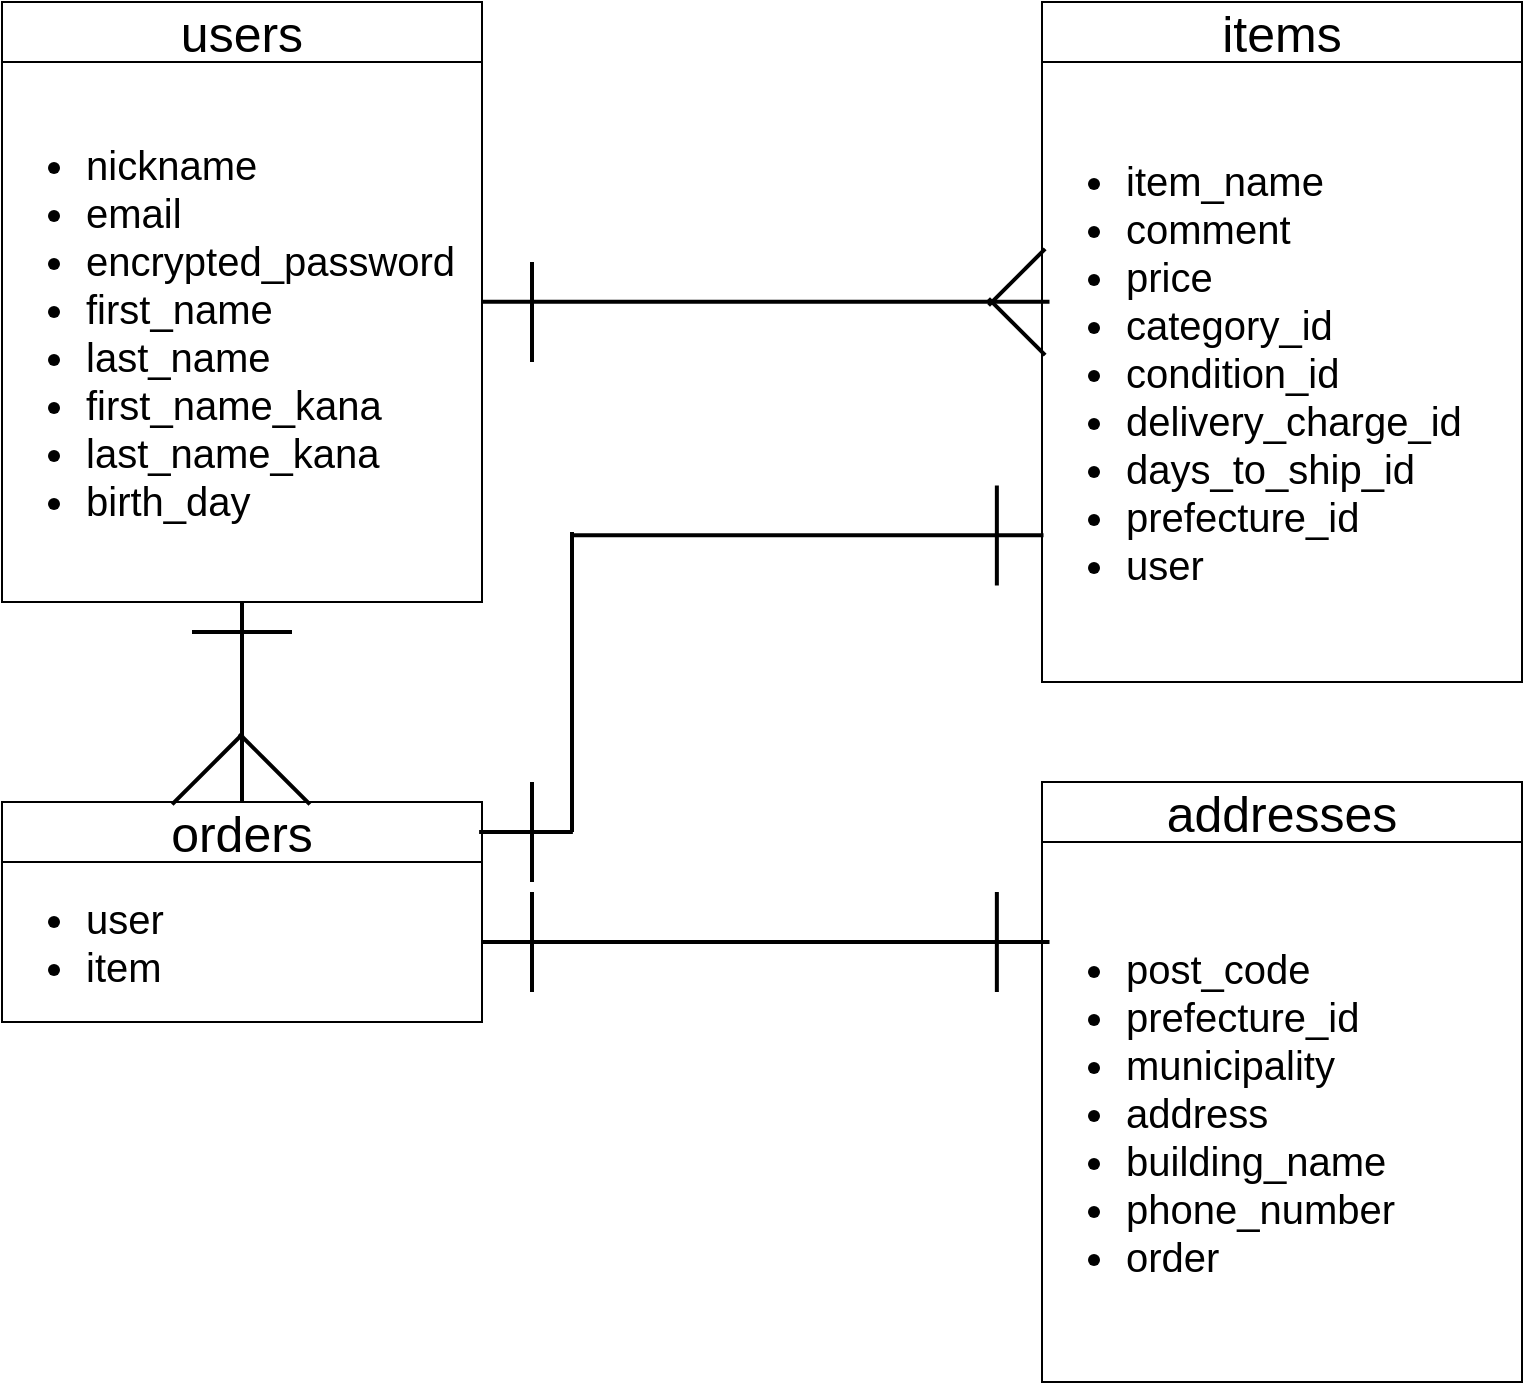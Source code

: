 <mxfile>
    <diagram id="LElWLTq3SB56PaDLJWcj" name="ページ1">
        <mxGraphModel dx="728" dy="680" grid="1" gridSize="10" guides="1" tooltips="1" connect="1" arrows="1" fold="1" page="1" pageScale="1" pageWidth="1169" pageHeight="1654" math="0" shadow="0">
            <root>
                <mxCell id="0"/>
                <mxCell id="1" parent="0"/>
                <mxCell id="12" value="&lt;font style=&quot;font-size: 25px&quot;&gt;users&lt;/font&gt;" style="whiteSpace=wrap;html=1;" parent="1" vertex="1">
                    <mxGeometry x="50" y="80" width="240" height="30" as="geometry"/>
                </mxCell>
                <mxCell id="13" value="&lt;ul style=&quot;font-size: 20px&quot;&gt;&lt;li&gt;nickname&lt;/li&gt;&lt;li&gt;email&lt;/li&gt;&lt;li&gt;encrypted_password&lt;/li&gt;&lt;li&gt;first_name&lt;/li&gt;&lt;li&gt;last_name&lt;/li&gt;&lt;li&gt;first_name_kana&lt;/li&gt;&lt;li&gt;last_name_kana&lt;/li&gt;&lt;li&gt;birth_day&lt;/li&gt;&lt;/ul&gt;" style="whiteSpace=wrap;html=1;fontSize=25;align=left;" parent="1" vertex="1">
                    <mxGeometry x="50" y="110" width="240" height="270" as="geometry"/>
                </mxCell>
                <mxCell id="14" value="&lt;span style=&quot;font-size: 25px&quot;&gt;items&lt;/span&gt;" style="whiteSpace=wrap;html=1;" parent="1" vertex="1">
                    <mxGeometry x="570" y="80" width="240" height="30" as="geometry"/>
                </mxCell>
                <mxCell id="15" value="&lt;ul style=&quot;font-size: 20px&quot;&gt;&lt;li&gt;item_name&lt;/li&gt;&lt;li&gt;comment&lt;/li&gt;&lt;li&gt;price&lt;/li&gt;&lt;li&gt;category_id&lt;/li&gt;&lt;li&gt;condition_id&lt;/li&gt;&lt;li&gt;delivery_charge_id&lt;/li&gt;&lt;li&gt;days_to_ship_id&lt;/li&gt;&lt;li&gt;prefecture_id&lt;/li&gt;&lt;li&gt;user&lt;/li&gt;&lt;/ul&gt;" style="whiteSpace=wrap;html=1;fontSize=25;align=left;" parent="1" vertex="1">
                    <mxGeometry x="570" y="110" width="240" height="310" as="geometry"/>
                </mxCell>
                <mxCell id="16" value="&lt;span style=&quot;font-size: 25px&quot;&gt;orders&lt;/span&gt;" style="whiteSpace=wrap;html=1;" parent="1" vertex="1">
                    <mxGeometry x="50" y="480" width="240" height="30" as="geometry"/>
                </mxCell>
                <mxCell id="17" value="&lt;ul style=&quot;font-size: 20px&quot;&gt;&lt;li&gt;user&lt;/li&gt;&lt;li&gt;item&lt;/li&gt;&lt;/ul&gt;" style="whiteSpace=wrap;html=1;fontSize=25;align=left;" parent="1" vertex="1">
                    <mxGeometry x="50" y="510" width="240" height="80" as="geometry"/>
                </mxCell>
                <mxCell id="18" value="&lt;ul style=&quot;font-size: 20px&quot;&gt;&lt;li&gt;post_code&lt;/li&gt;&lt;li&gt;prefecture_id&lt;/li&gt;&lt;li&gt;municipality&lt;/li&gt;&lt;li&gt;address&lt;/li&gt;&lt;li&gt;building_name&lt;/li&gt;&lt;li&gt;phone_number&lt;/li&gt;&lt;li&gt;order&lt;/li&gt;&lt;/ul&gt;" style="whiteSpace=wrap;html=1;fontSize=25;align=left;" parent="1" vertex="1">
                    <mxGeometry x="570" y="500" width="240" height="270" as="geometry"/>
                </mxCell>
                <mxCell id="19" value="&lt;span style=&quot;font-size: 25px&quot;&gt;addresses&lt;/span&gt;" style="whiteSpace=wrap;html=1;" parent="1" vertex="1">
                    <mxGeometry x="570" y="470" width="240" height="30" as="geometry"/>
                </mxCell>
                <mxCell id="27" value="" style="line;strokeWidth=2;direction=south;html=1;fontSize=20;" parent="1" vertex="1">
                    <mxGeometry x="310" y="210" width="10" height="50" as="geometry"/>
                </mxCell>
                <mxCell id="30" value="" style="line;strokeWidth=2;direction=south;html=1;fontSize=20;rotation=90;" parent="1" vertex="1">
                    <mxGeometry x="426.88" y="88" width="10" height="283.75" as="geometry"/>
                </mxCell>
                <mxCell id="31" value="" style="line;strokeWidth=2;direction=south;html=1;fontSize=20;rotation=45;" parent="1" vertex="1">
                    <mxGeometry x="552.43" y="197.57" width="10" height="40" as="geometry"/>
                </mxCell>
                <mxCell id="32" value="" style="line;strokeWidth=2;direction=south;html=1;fontSize=20;rotation=-45;" parent="1" vertex="1">
                    <mxGeometry x="552.43" y="222.43" width="10" height="40" as="geometry"/>
                </mxCell>
                <mxCell id="34" value="" style="line;strokeWidth=2;direction=south;html=1;fontSize=20;" parent="1" vertex="1">
                    <mxGeometry x="165" y="380" width="10" height="100" as="geometry"/>
                </mxCell>
                <mxCell id="35" value="" style="line;strokeWidth=2;direction=south;html=1;fontSize=20;rotation=90;" parent="1" vertex="1">
                    <mxGeometry x="165" y="370" width="10" height="50" as="geometry"/>
                </mxCell>
                <mxCell id="36" value="" style="line;strokeWidth=2;direction=south;html=1;fontSize=20;rotation=45;" parent="1" vertex="1">
                    <mxGeometry x="146.46" y="438.54" width="12.57" height="50" as="geometry"/>
                </mxCell>
                <mxCell id="37" value="" style="line;strokeWidth=2;direction=south;html=1;fontSize=20;rotation=135;" parent="1" vertex="1">
                    <mxGeometry x="180" y="438.54" width="12.57" height="50" as="geometry"/>
                </mxCell>
                <mxCell id="38" value="" style="line;strokeWidth=2;direction=south;html=1;fontSize=20;rotation=90;" parent="1" vertex="1">
                    <mxGeometry x="307" y="471.57" width="10" height="46.88" as="geometry"/>
                </mxCell>
                <mxCell id="39" value="" style="line;strokeWidth=2;direction=south;html=1;fontSize=20;rotation=90;" parent="1" vertex="1">
                    <mxGeometry x="426.88" y="408.13" width="10" height="283.75" as="geometry"/>
                </mxCell>
                <mxCell id="40" value="" style="line;strokeWidth=2;direction=south;html=1;fontSize=20;rotation=-180;" parent="1" vertex="1">
                    <mxGeometry x="330" y="345" width="10" height="150" as="geometry"/>
                </mxCell>
                <mxCell id="41" value="" style="line;strokeWidth=2;direction=south;html=1;fontSize=20;rotation=90;" parent="1" vertex="1">
                    <mxGeometry x="451.15" y="229.06" width="4" height="235.21" as="geometry"/>
                </mxCell>
                <mxCell id="42" value="" style="line;strokeWidth=2;direction=south;html=1;fontSize=20;rotation=-180;" parent="1" vertex="1">
                    <mxGeometry x="310" y="525.01" width="10" height="50" as="geometry"/>
                </mxCell>
                <mxCell id="43" value="" style="line;strokeWidth=2;direction=south;html=1;fontSize=20;rotation=-180;" parent="1" vertex="1">
                    <mxGeometry x="310" y="470.01" width="10" height="50" as="geometry"/>
                </mxCell>
                <mxCell id="44" value="" style="line;strokeWidth=2;direction=south;html=1;fontSize=20;rotation=-180;" parent="1" vertex="1">
                    <mxGeometry x="542.43" y="321.75" width="10" height="50" as="geometry"/>
                </mxCell>
                <mxCell id="46" value="" style="line;strokeWidth=2;direction=south;html=1;fontSize=20;rotation=-180;" parent="1" vertex="1">
                    <mxGeometry x="542.43" y="525.01" width="10" height="50" as="geometry"/>
                </mxCell>
            </root>
        </mxGraphModel>
    </diagram>
</mxfile>